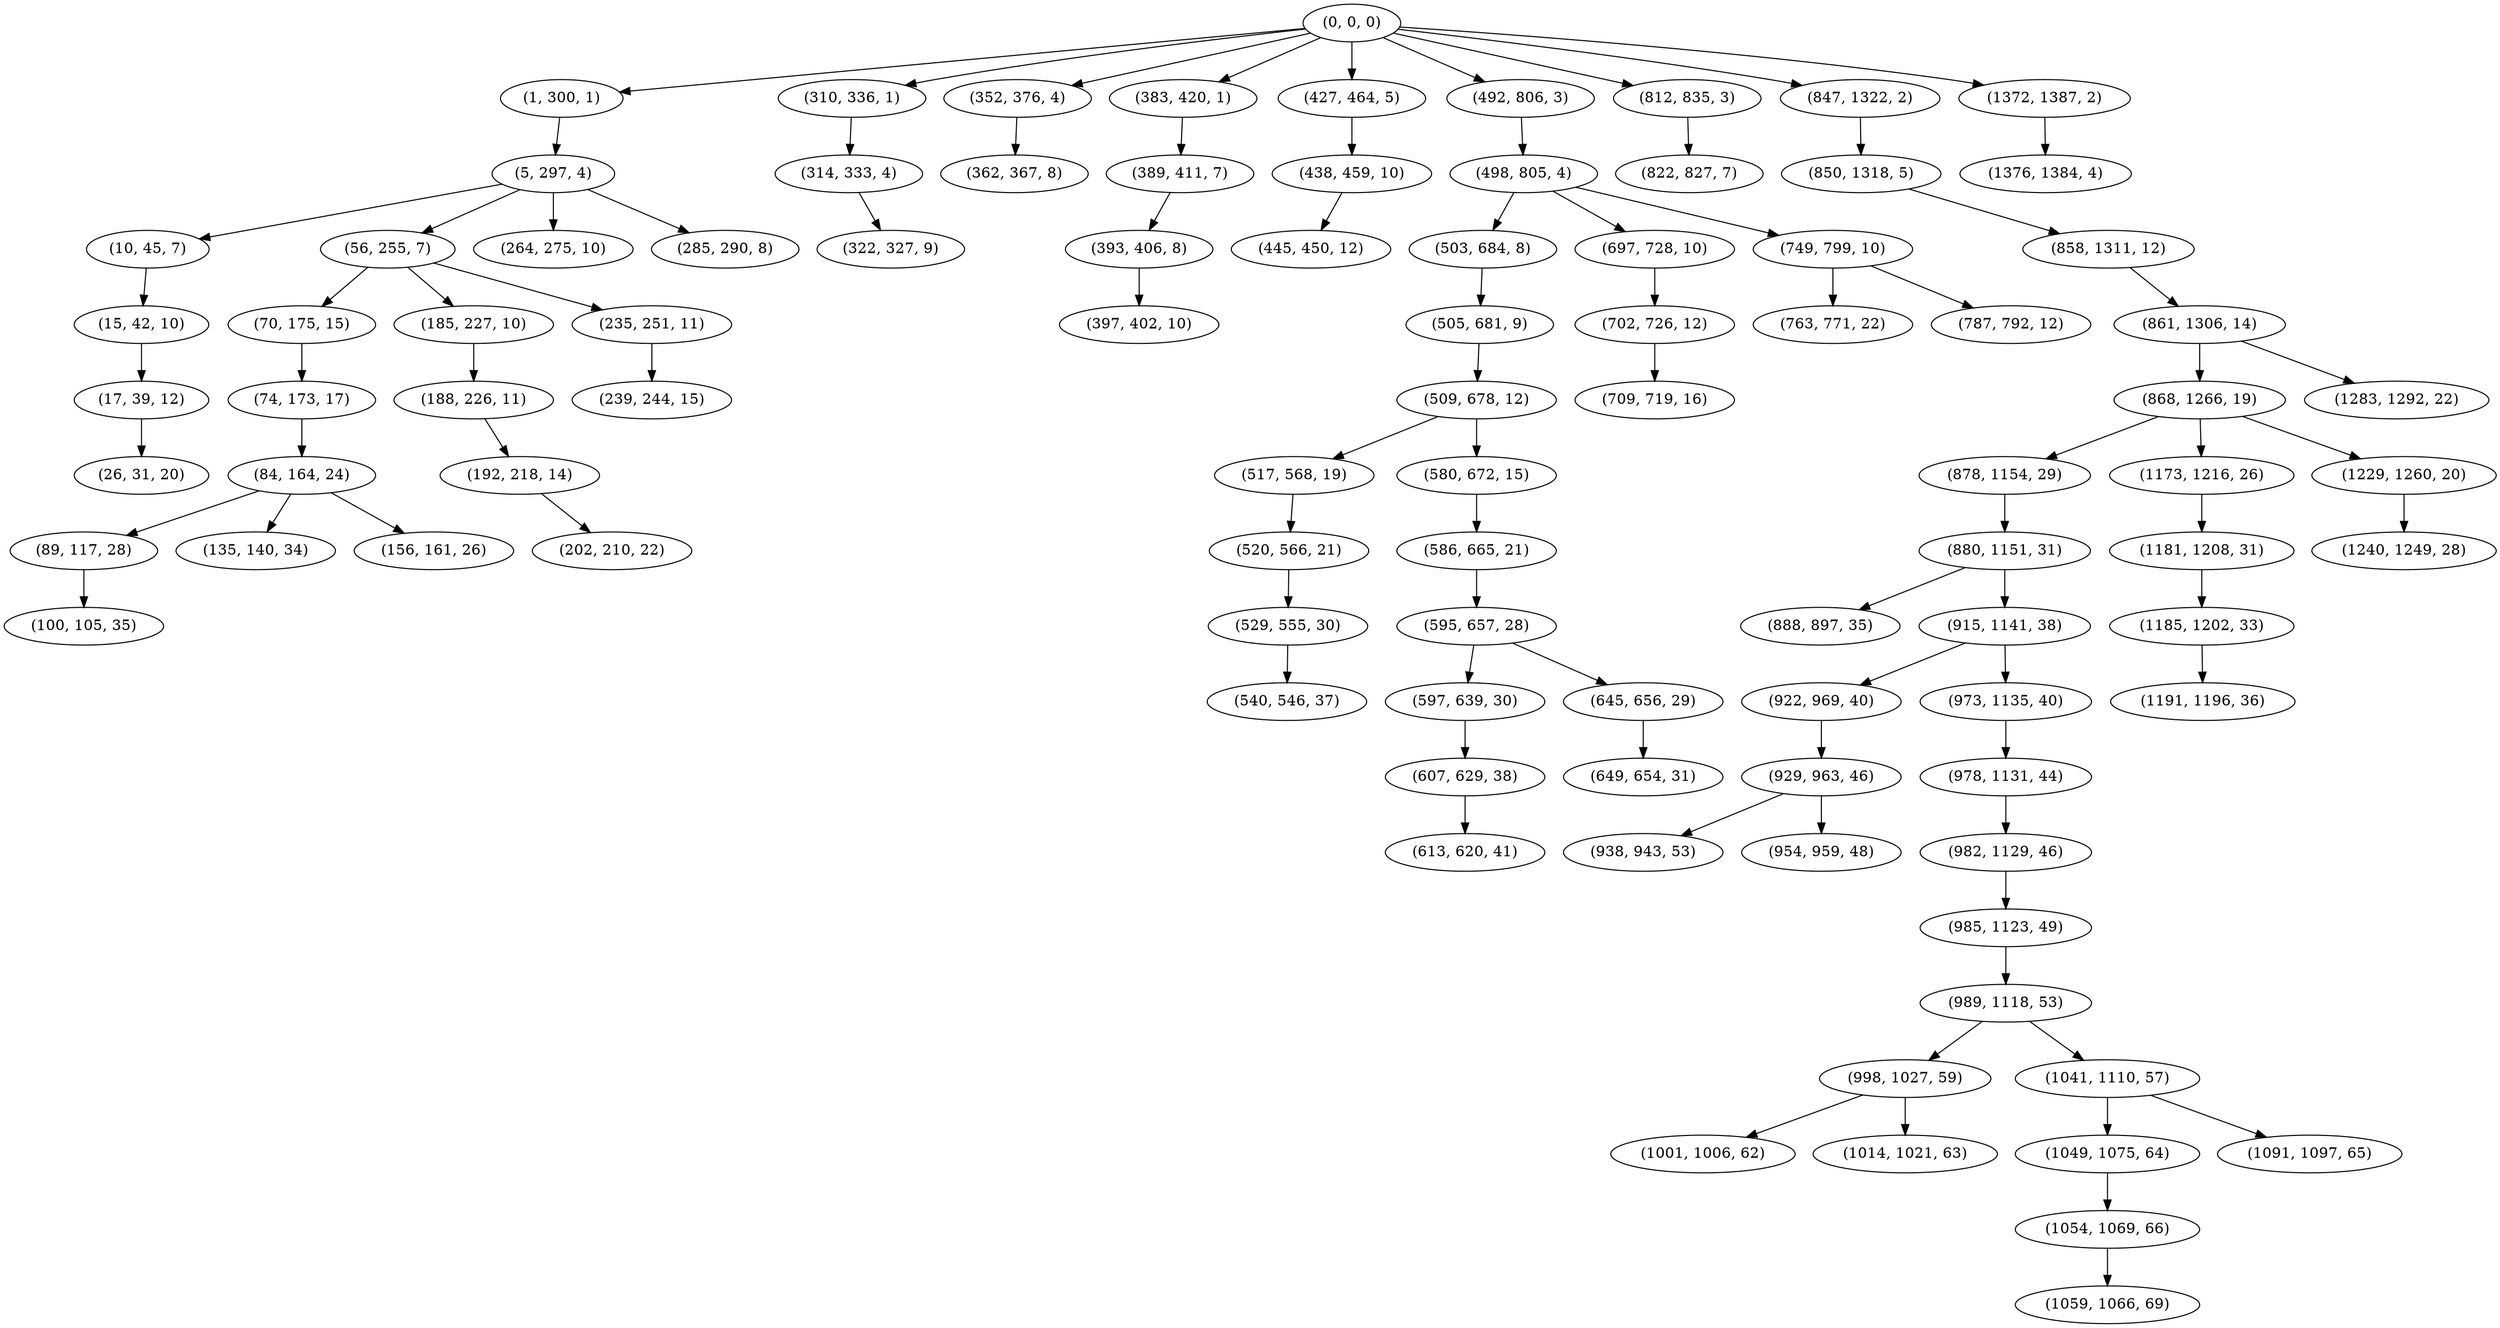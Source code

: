 digraph tree {
    "(0, 0, 0)";
    "(1, 300, 1)";
    "(5, 297, 4)";
    "(10, 45, 7)";
    "(15, 42, 10)";
    "(17, 39, 12)";
    "(26, 31, 20)";
    "(56, 255, 7)";
    "(70, 175, 15)";
    "(74, 173, 17)";
    "(84, 164, 24)";
    "(89, 117, 28)";
    "(100, 105, 35)";
    "(135, 140, 34)";
    "(156, 161, 26)";
    "(185, 227, 10)";
    "(188, 226, 11)";
    "(192, 218, 14)";
    "(202, 210, 22)";
    "(235, 251, 11)";
    "(239, 244, 15)";
    "(264, 275, 10)";
    "(285, 290, 8)";
    "(310, 336, 1)";
    "(314, 333, 4)";
    "(322, 327, 9)";
    "(352, 376, 4)";
    "(362, 367, 8)";
    "(383, 420, 1)";
    "(389, 411, 7)";
    "(393, 406, 8)";
    "(397, 402, 10)";
    "(427, 464, 5)";
    "(438, 459, 10)";
    "(445, 450, 12)";
    "(492, 806, 3)";
    "(498, 805, 4)";
    "(503, 684, 8)";
    "(505, 681, 9)";
    "(509, 678, 12)";
    "(517, 568, 19)";
    "(520, 566, 21)";
    "(529, 555, 30)";
    "(540, 546, 37)";
    "(580, 672, 15)";
    "(586, 665, 21)";
    "(595, 657, 28)";
    "(597, 639, 30)";
    "(607, 629, 38)";
    "(613, 620, 41)";
    "(645, 656, 29)";
    "(649, 654, 31)";
    "(697, 728, 10)";
    "(702, 726, 12)";
    "(709, 719, 16)";
    "(749, 799, 10)";
    "(763, 771, 22)";
    "(787, 792, 12)";
    "(812, 835, 3)";
    "(822, 827, 7)";
    "(847, 1322, 2)";
    "(850, 1318, 5)";
    "(858, 1311, 12)";
    "(861, 1306, 14)";
    "(868, 1266, 19)";
    "(878, 1154, 29)";
    "(880, 1151, 31)";
    "(888, 897, 35)";
    "(915, 1141, 38)";
    "(922, 969, 40)";
    "(929, 963, 46)";
    "(938, 943, 53)";
    "(954, 959, 48)";
    "(973, 1135, 40)";
    "(978, 1131, 44)";
    "(982, 1129, 46)";
    "(985, 1123, 49)";
    "(989, 1118, 53)";
    "(998, 1027, 59)";
    "(1001, 1006, 62)";
    "(1014, 1021, 63)";
    "(1041, 1110, 57)";
    "(1049, 1075, 64)";
    "(1054, 1069, 66)";
    "(1059, 1066, 69)";
    "(1091, 1097, 65)";
    "(1173, 1216, 26)";
    "(1181, 1208, 31)";
    "(1185, 1202, 33)";
    "(1191, 1196, 36)";
    "(1229, 1260, 20)";
    "(1240, 1249, 28)";
    "(1283, 1292, 22)";
    "(1372, 1387, 2)";
    "(1376, 1384, 4)";
    "(0, 0, 0)" -> "(1, 300, 1)";
    "(0, 0, 0)" -> "(310, 336, 1)";
    "(0, 0, 0)" -> "(352, 376, 4)";
    "(0, 0, 0)" -> "(383, 420, 1)";
    "(0, 0, 0)" -> "(427, 464, 5)";
    "(0, 0, 0)" -> "(492, 806, 3)";
    "(0, 0, 0)" -> "(812, 835, 3)";
    "(0, 0, 0)" -> "(847, 1322, 2)";
    "(0, 0, 0)" -> "(1372, 1387, 2)";
    "(1, 300, 1)" -> "(5, 297, 4)";
    "(5, 297, 4)" -> "(10, 45, 7)";
    "(5, 297, 4)" -> "(56, 255, 7)";
    "(5, 297, 4)" -> "(264, 275, 10)";
    "(5, 297, 4)" -> "(285, 290, 8)";
    "(10, 45, 7)" -> "(15, 42, 10)";
    "(15, 42, 10)" -> "(17, 39, 12)";
    "(17, 39, 12)" -> "(26, 31, 20)";
    "(56, 255, 7)" -> "(70, 175, 15)";
    "(56, 255, 7)" -> "(185, 227, 10)";
    "(56, 255, 7)" -> "(235, 251, 11)";
    "(70, 175, 15)" -> "(74, 173, 17)";
    "(74, 173, 17)" -> "(84, 164, 24)";
    "(84, 164, 24)" -> "(89, 117, 28)";
    "(84, 164, 24)" -> "(135, 140, 34)";
    "(84, 164, 24)" -> "(156, 161, 26)";
    "(89, 117, 28)" -> "(100, 105, 35)";
    "(185, 227, 10)" -> "(188, 226, 11)";
    "(188, 226, 11)" -> "(192, 218, 14)";
    "(192, 218, 14)" -> "(202, 210, 22)";
    "(235, 251, 11)" -> "(239, 244, 15)";
    "(310, 336, 1)" -> "(314, 333, 4)";
    "(314, 333, 4)" -> "(322, 327, 9)";
    "(352, 376, 4)" -> "(362, 367, 8)";
    "(383, 420, 1)" -> "(389, 411, 7)";
    "(389, 411, 7)" -> "(393, 406, 8)";
    "(393, 406, 8)" -> "(397, 402, 10)";
    "(427, 464, 5)" -> "(438, 459, 10)";
    "(438, 459, 10)" -> "(445, 450, 12)";
    "(492, 806, 3)" -> "(498, 805, 4)";
    "(498, 805, 4)" -> "(503, 684, 8)";
    "(498, 805, 4)" -> "(697, 728, 10)";
    "(498, 805, 4)" -> "(749, 799, 10)";
    "(503, 684, 8)" -> "(505, 681, 9)";
    "(505, 681, 9)" -> "(509, 678, 12)";
    "(509, 678, 12)" -> "(517, 568, 19)";
    "(509, 678, 12)" -> "(580, 672, 15)";
    "(517, 568, 19)" -> "(520, 566, 21)";
    "(520, 566, 21)" -> "(529, 555, 30)";
    "(529, 555, 30)" -> "(540, 546, 37)";
    "(580, 672, 15)" -> "(586, 665, 21)";
    "(586, 665, 21)" -> "(595, 657, 28)";
    "(595, 657, 28)" -> "(597, 639, 30)";
    "(595, 657, 28)" -> "(645, 656, 29)";
    "(597, 639, 30)" -> "(607, 629, 38)";
    "(607, 629, 38)" -> "(613, 620, 41)";
    "(645, 656, 29)" -> "(649, 654, 31)";
    "(697, 728, 10)" -> "(702, 726, 12)";
    "(702, 726, 12)" -> "(709, 719, 16)";
    "(749, 799, 10)" -> "(763, 771, 22)";
    "(749, 799, 10)" -> "(787, 792, 12)";
    "(812, 835, 3)" -> "(822, 827, 7)";
    "(847, 1322, 2)" -> "(850, 1318, 5)";
    "(850, 1318, 5)" -> "(858, 1311, 12)";
    "(858, 1311, 12)" -> "(861, 1306, 14)";
    "(861, 1306, 14)" -> "(868, 1266, 19)";
    "(861, 1306, 14)" -> "(1283, 1292, 22)";
    "(868, 1266, 19)" -> "(878, 1154, 29)";
    "(868, 1266, 19)" -> "(1173, 1216, 26)";
    "(868, 1266, 19)" -> "(1229, 1260, 20)";
    "(878, 1154, 29)" -> "(880, 1151, 31)";
    "(880, 1151, 31)" -> "(888, 897, 35)";
    "(880, 1151, 31)" -> "(915, 1141, 38)";
    "(915, 1141, 38)" -> "(922, 969, 40)";
    "(915, 1141, 38)" -> "(973, 1135, 40)";
    "(922, 969, 40)" -> "(929, 963, 46)";
    "(929, 963, 46)" -> "(938, 943, 53)";
    "(929, 963, 46)" -> "(954, 959, 48)";
    "(973, 1135, 40)" -> "(978, 1131, 44)";
    "(978, 1131, 44)" -> "(982, 1129, 46)";
    "(982, 1129, 46)" -> "(985, 1123, 49)";
    "(985, 1123, 49)" -> "(989, 1118, 53)";
    "(989, 1118, 53)" -> "(998, 1027, 59)";
    "(989, 1118, 53)" -> "(1041, 1110, 57)";
    "(998, 1027, 59)" -> "(1001, 1006, 62)";
    "(998, 1027, 59)" -> "(1014, 1021, 63)";
    "(1041, 1110, 57)" -> "(1049, 1075, 64)";
    "(1041, 1110, 57)" -> "(1091, 1097, 65)";
    "(1049, 1075, 64)" -> "(1054, 1069, 66)";
    "(1054, 1069, 66)" -> "(1059, 1066, 69)";
    "(1173, 1216, 26)" -> "(1181, 1208, 31)";
    "(1181, 1208, 31)" -> "(1185, 1202, 33)";
    "(1185, 1202, 33)" -> "(1191, 1196, 36)";
    "(1229, 1260, 20)" -> "(1240, 1249, 28)";
    "(1372, 1387, 2)" -> "(1376, 1384, 4)";
}
